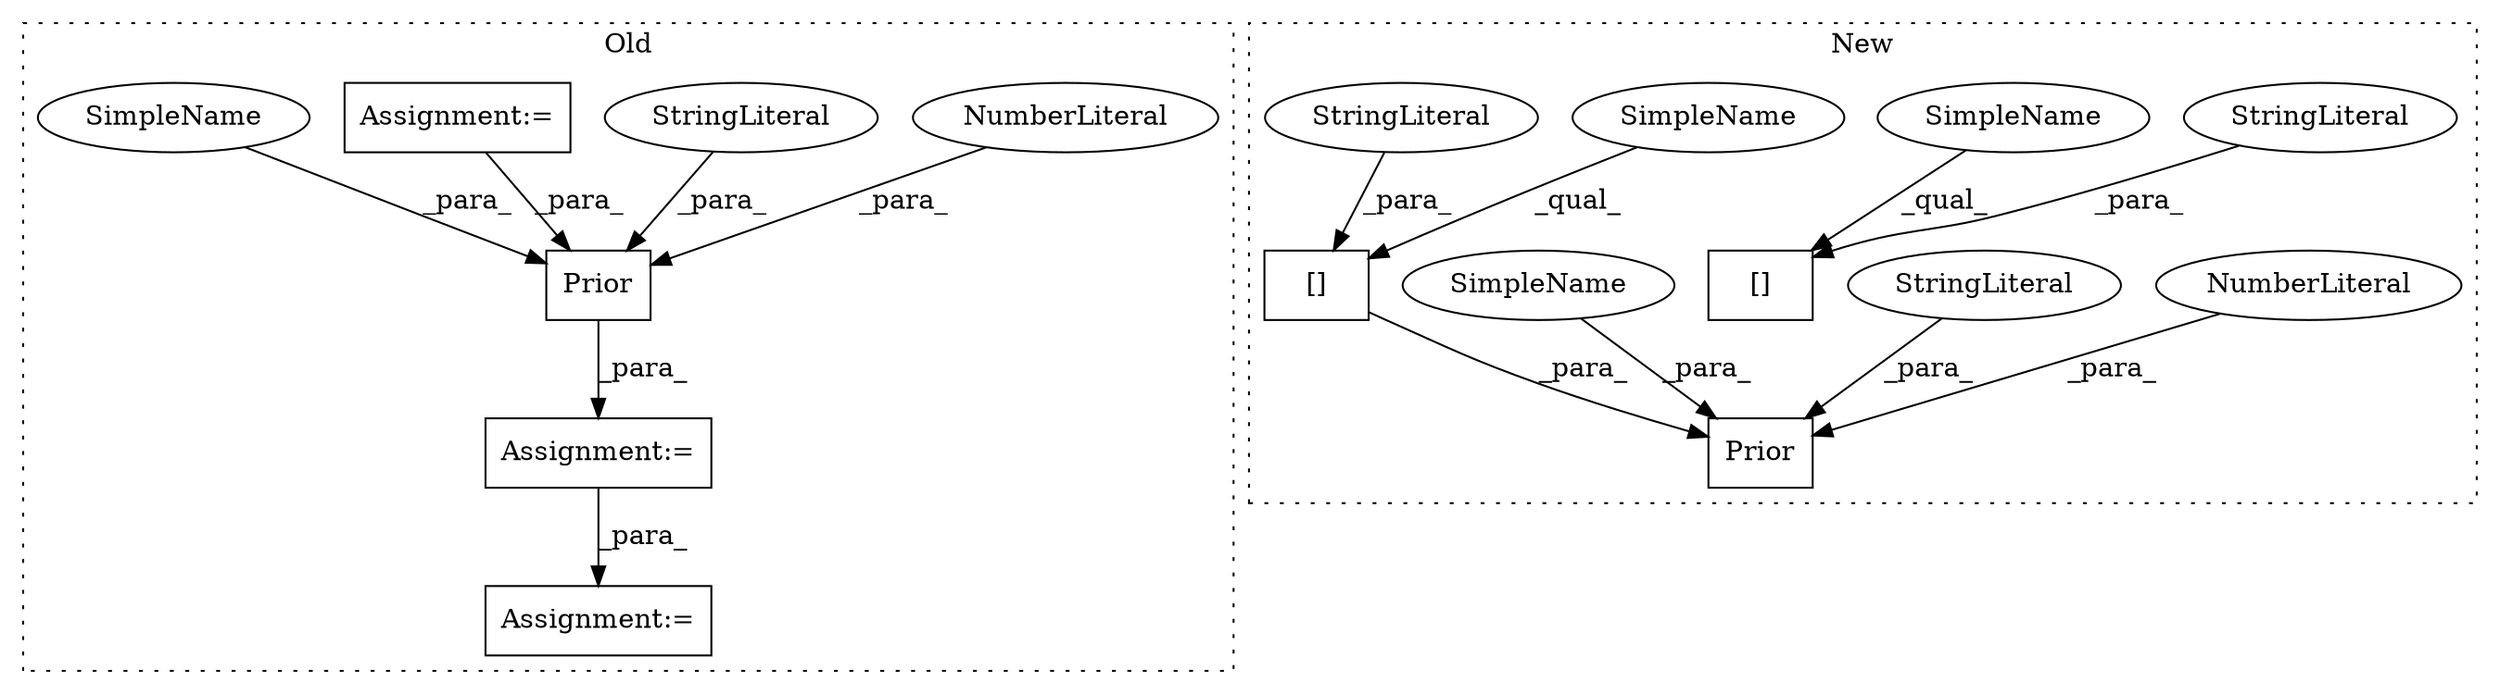 digraph G {
subgraph cluster0 {
1 [label="Prior" a="32" s="1511,1541" l="6,1" shape="box"];
3 [label="NumberLiteral" a="34" s="1538" l="1" shape="ellipse"];
5 [label="StringLiteral" a="45" s="1517" l="4" shape="ellipse"];
11 [label="Assignment:=" a="7" s="1505" l="1" shape="box"];
12 [label="Assignment:=" a="7" s="1596" l="1" shape="box"];
13 [label="Assignment:=" a="7" s="1463" l="1" shape="box"];
14 [label="SimpleName" a="42" s="1540" l="1" shape="ellipse"];
label = "Old";
style="dotted";
}
subgraph cluster1 {
2 [label="[]" a="2" s="1656,1662" l="2,1" shape="box"];
4 [label="StringLiteral" a="45" s="1658" l="4" shape="ellipse"];
6 [label="[]" a="2" s="1454,1460" l="2,1" shape="box"];
7 [label="StringLiteral" a="45" s="1456" l="4" shape="ellipse"];
8 [label="Prior" a="32" s="1435,1470" l="6,1" shape="box"];
9 [label="NumberLiteral" a="34" s="1462" l="1" shape="ellipse"];
10 [label="StringLiteral" a="45" s="1466" l="4" shape="ellipse"];
15 [label="SimpleName" a="42" s="1454" l="1" shape="ellipse"];
16 [label="SimpleName" a="42" s="1464" l="1" shape="ellipse"];
17 [label="SimpleName" a="42" s="1656" l="1" shape="ellipse"];
label = "New";
style="dotted";
}
1 -> 11 [label="_para_"];
3 -> 1 [label="_para_"];
4 -> 2 [label="_para_"];
5 -> 1 [label="_para_"];
6 -> 8 [label="_para_"];
7 -> 6 [label="_para_"];
9 -> 8 [label="_para_"];
10 -> 8 [label="_para_"];
11 -> 12 [label="_para_"];
13 -> 1 [label="_para_"];
14 -> 1 [label="_para_"];
15 -> 6 [label="_qual_"];
16 -> 8 [label="_para_"];
17 -> 2 [label="_qual_"];
}